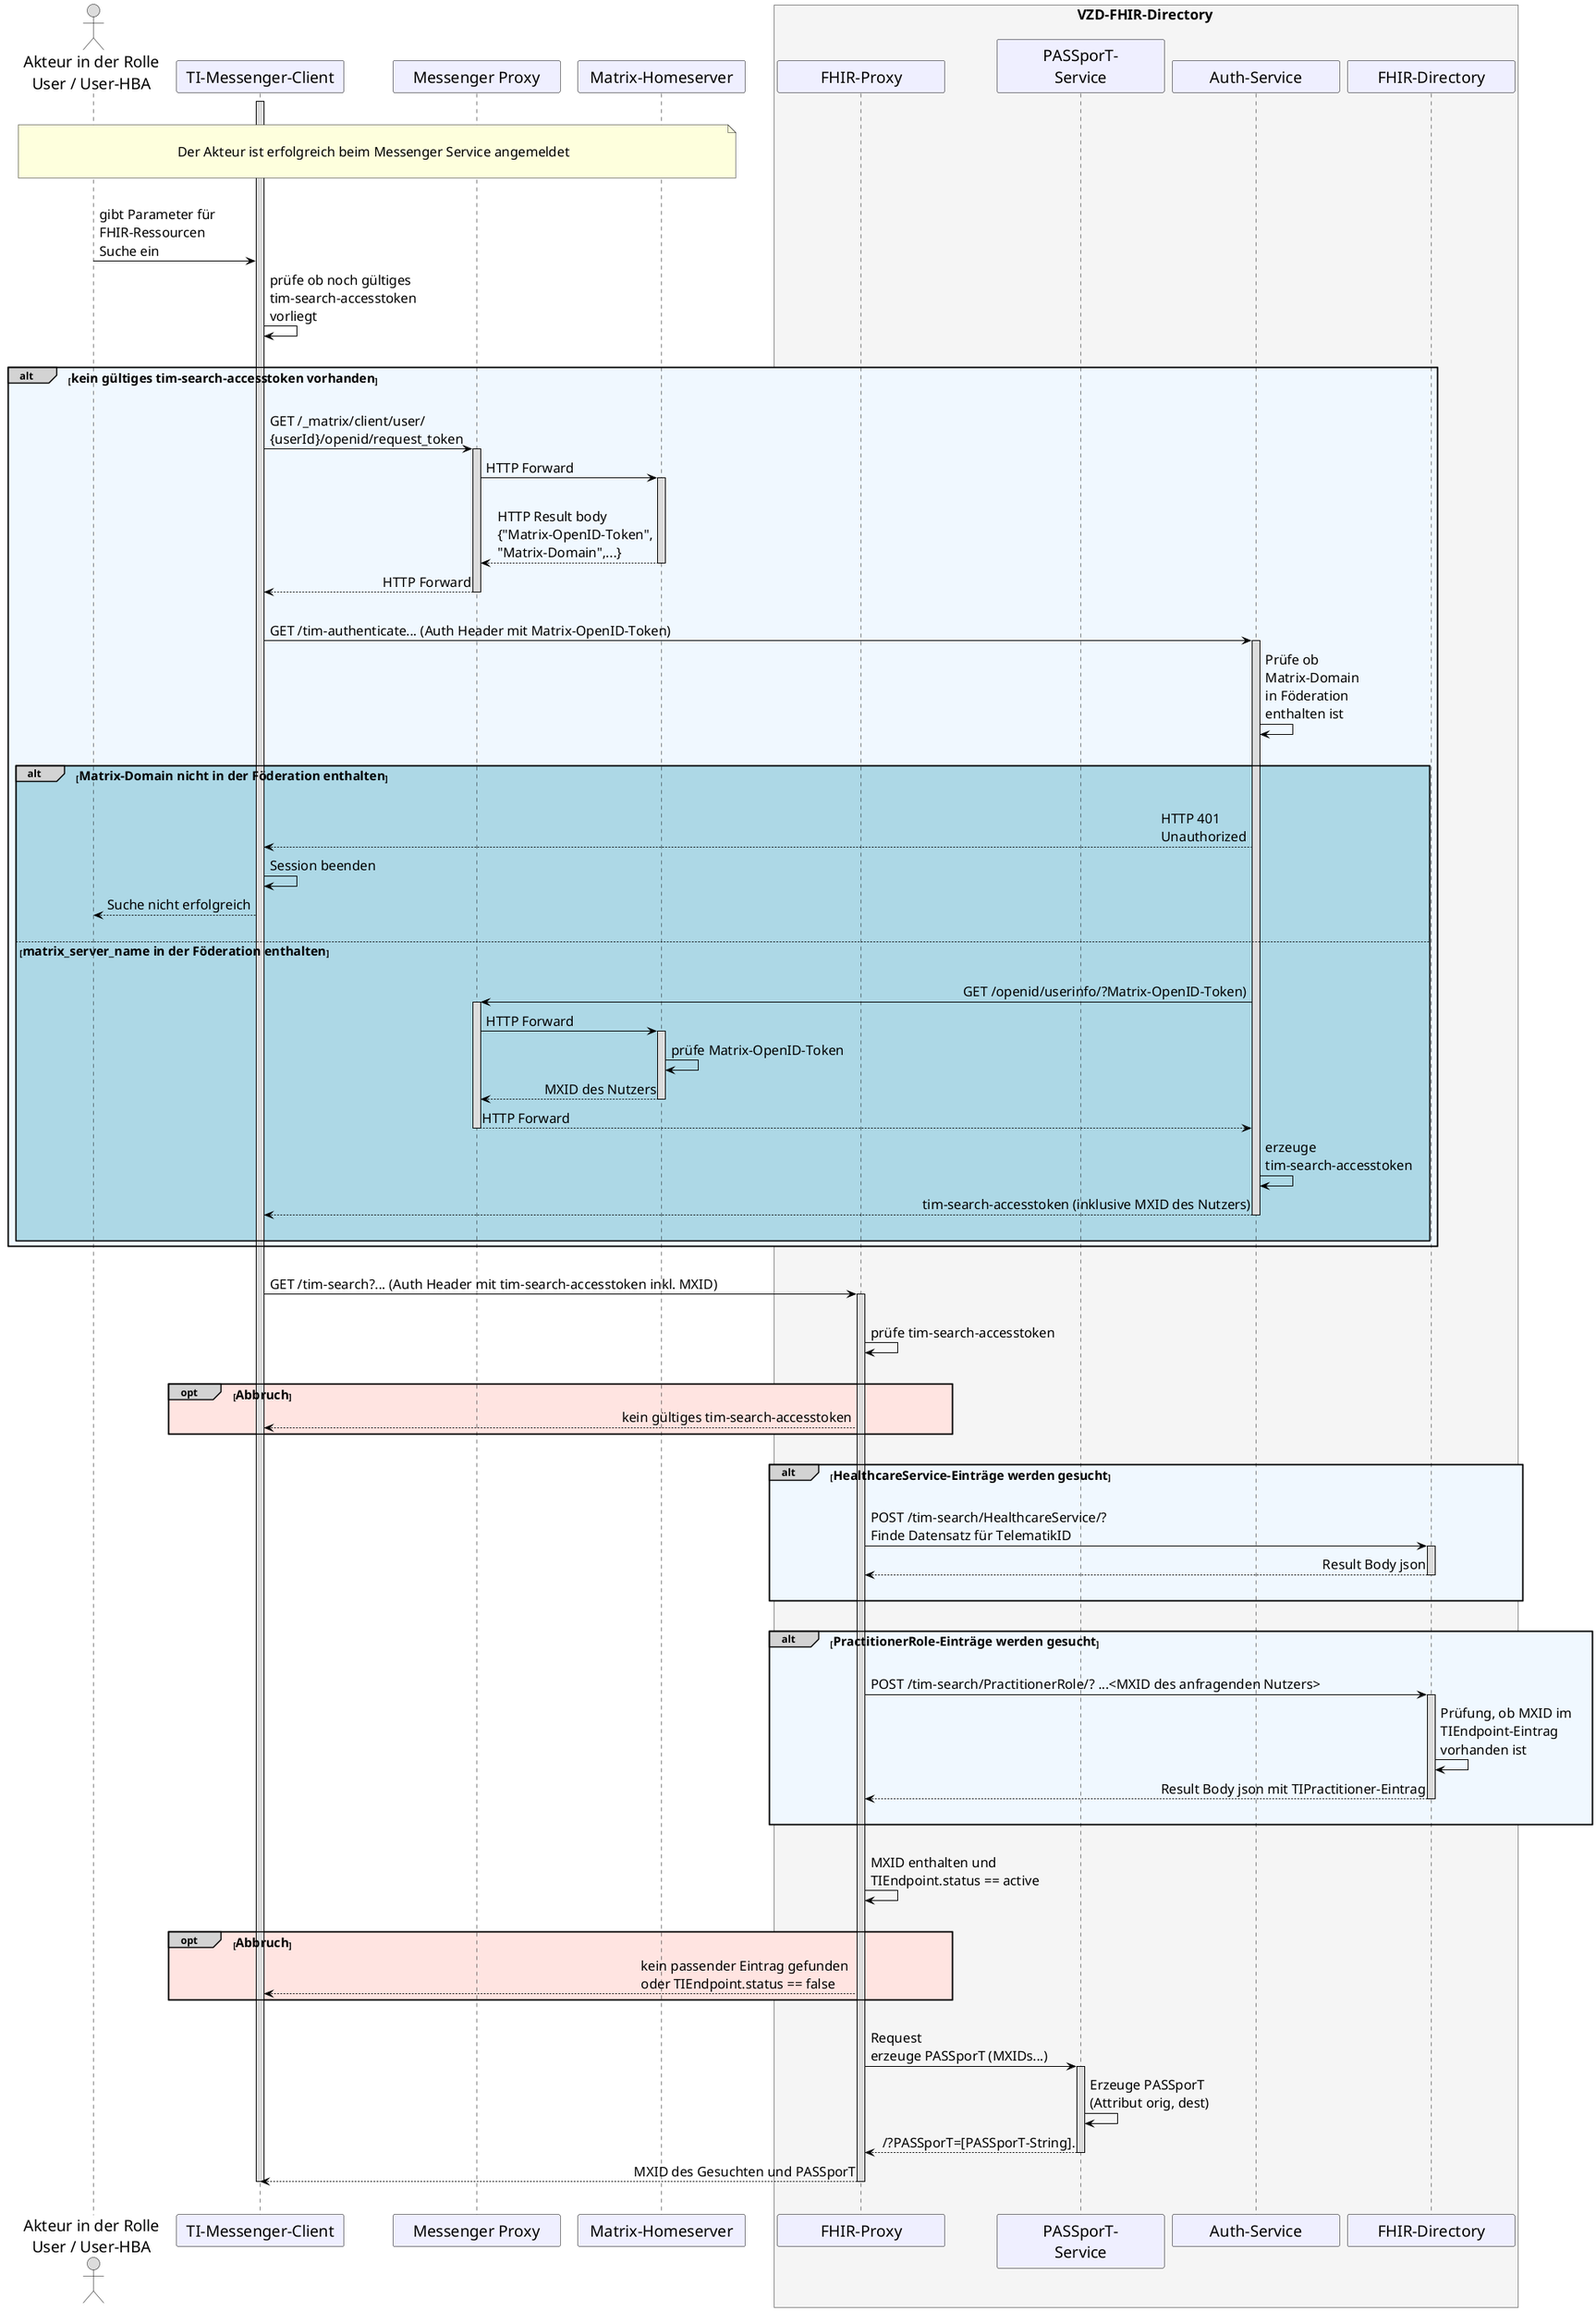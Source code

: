 /' 
# TI-Messenger 1.1
# TI-Messenger-Dienst
# Sequence Diagram
# Name: Einträge im VZD-FHIR-Directory suchen
'/

@startuml
skinparam sequenceMessageAlign direction
skinparam minClassWidth 200
skinparam BoxPadding 1
skinparam sequenceReferenceHeaderBackgroundColor palegreen
scale max 2048 width

skinparam sequence {
ArrowColor black
ArrowFontSize 17
ActorBorderColor black
LifeLineBorderColor black
LifeLineBackgroundColor Gainsboro

ParticipantBorderColor Motivation
ParticipantBackgroundColor Motivation
ParticipantFontName Impact
ParticipantFontSize 20
ParticipantFontColor black
ParticipantBorderColor Black
ParticipantBackgroundColor MOTIVATION

ActorBackgroundColor Gainsboro
ActorFontColor black
ActorFontSize 20
ActorFontName Aapex
}
    actor U as "Akteur in der Rolle\nUser / User-HBA"
    participant cl as "TI-Messenger-Client"
    participant mp as "Messenger Proxy"
    participant hs as "Matrix-Homeserver"
    box <size:18>VZD-FHIR-Directory</size> #WhiteSmoke
      participant fp as "FHIR-Proxy"
      participant pp as "PASSporT-\nService"
      participant au as "Auth-Service"
      participant fd as "FHIR-Directory"
    end box

|||
note over U, hs: \n<size:17>Der Akteur ist erfolgreich beim Messenger Service angemeldet</size>\n
|||

      activate cl
    U->cl:gibt Parameter für \nFHIR-Ressourcen \nSuche ein
    cl->cl: prüfe ob noch gültiges \ntim-search-accesstoken\nvorliegt

|||
alt#LightGrey #AliceBlue <size:16>kein gültiges tim-search-accesstoken vorhanden</size>
|||
      

    cl->mp: GET /_matrix/client/user/\n{userId}/openid/request_token 
      activate mp
    mp->hs: HTTP Forward 

      activate hs
    |||
    hs-->mp: HTTP Result body \n{"Matrix-OpenID-Token", \n"Matrix-Domain",...}
      deactivate hs
    mp-->cl: HTTP Forward
      deactivate mp
      
    |||
    cl->au: GET /tim-authenticate... (Auth Header mit Matrix-OpenID-Token)
      activate au
    au->au: Prüfe ob \nMatrix-Domain\nin Föderation \nenthalten ist

|||
alt#LightGrey #LightBlue <size:16>Matrix-Domain nicht in der Föderation enthalten</size>
|||    

    au-->cl: HTTP 401 \nUnauthorized
    cl->cl: Session beenden
    cl-->U: Suche nicht erfolgreich
    
    |||
    else <size:16>matrix_server_name in der Föderation enthalten</size>
    |||
        au->mp: GET /openid/userinfo/?Matrix-OpenID-Token)
          activate mp
        mp->hs: HTTP Forward
          activate hs
        hs->hs: prüfe Matrix-OpenID-Token
        hs-->mp: MXID des Nutzers
          deactivate hs
        mp-->au: HTTP Forward
          deactivate mp
        au->au: erzeuge \ntim-search-accesstoken 
        au-->cl: tim-search-accesstoken (inklusive MXID des Nutzers)
          deactivate au
          deactivate fp
    |||
    end
end

    |||
    cl->fp: GET /tim-search?... (Auth Header mit tim-search-accesstoken inkl. MXID)
    |||
      activate fp
    fp->fp: prüfe tim-search-accesstoken
    |||
    opt#LightGrey #MistyRose <size:16>Abbruch</size>
      fp-->cl: kein gültiges tim-search-accesstoken 
    end
   
|||
alt#LightGrey #AliceBlue <size:16>HealthcareService-Einträge werden gesucht</size>
|||
    fp->fd: POST /tim-search/HealthcareService/? \nFinde Datensatz für TelematikID 
      activate fd
    fd-->fp: Result Body json
      deactivate fd
|||
end

|||
alt#LightGrey #AliceBlue <size:16>PractitionerRole-Einträge werden gesucht</size>
|||
    fp->fd: POST /tim-search/PractitionerRole/? ...<MXID des anfragenden Nutzers> 
      activate fd
    fd->fd: Prüfung, ob MXID im \nTIEndpoint-Eintrag \nvorhanden ist
    fd-->fp: Result Body json mit TIPractitioner-Eintrag
      deactivate fd
|||
end
|||

  fp->fp: MXID enthalten und \nTIEndpoint.status == active
  |||
  opt#LightGrey #MistyRose <size:16>Abbruch</size>
    fp-->cl: kein passender Eintrag gefunden \noder TIEndpoint.status == false
  end
  |||
  fp->pp: Request \nerzeuge PASSporT (MXIDs...)
    activate pp
  pp->pp: Erzeuge PASSporT \n(Attribut orig, dest)
  pp-->fp: /?PASSporT=[PASSporT-String].
    deactivate pp
  fp-->cl: MXID des Gesuchten und PASSporT
   |||
    deactivate fp
    deactivate cl

@enduml
